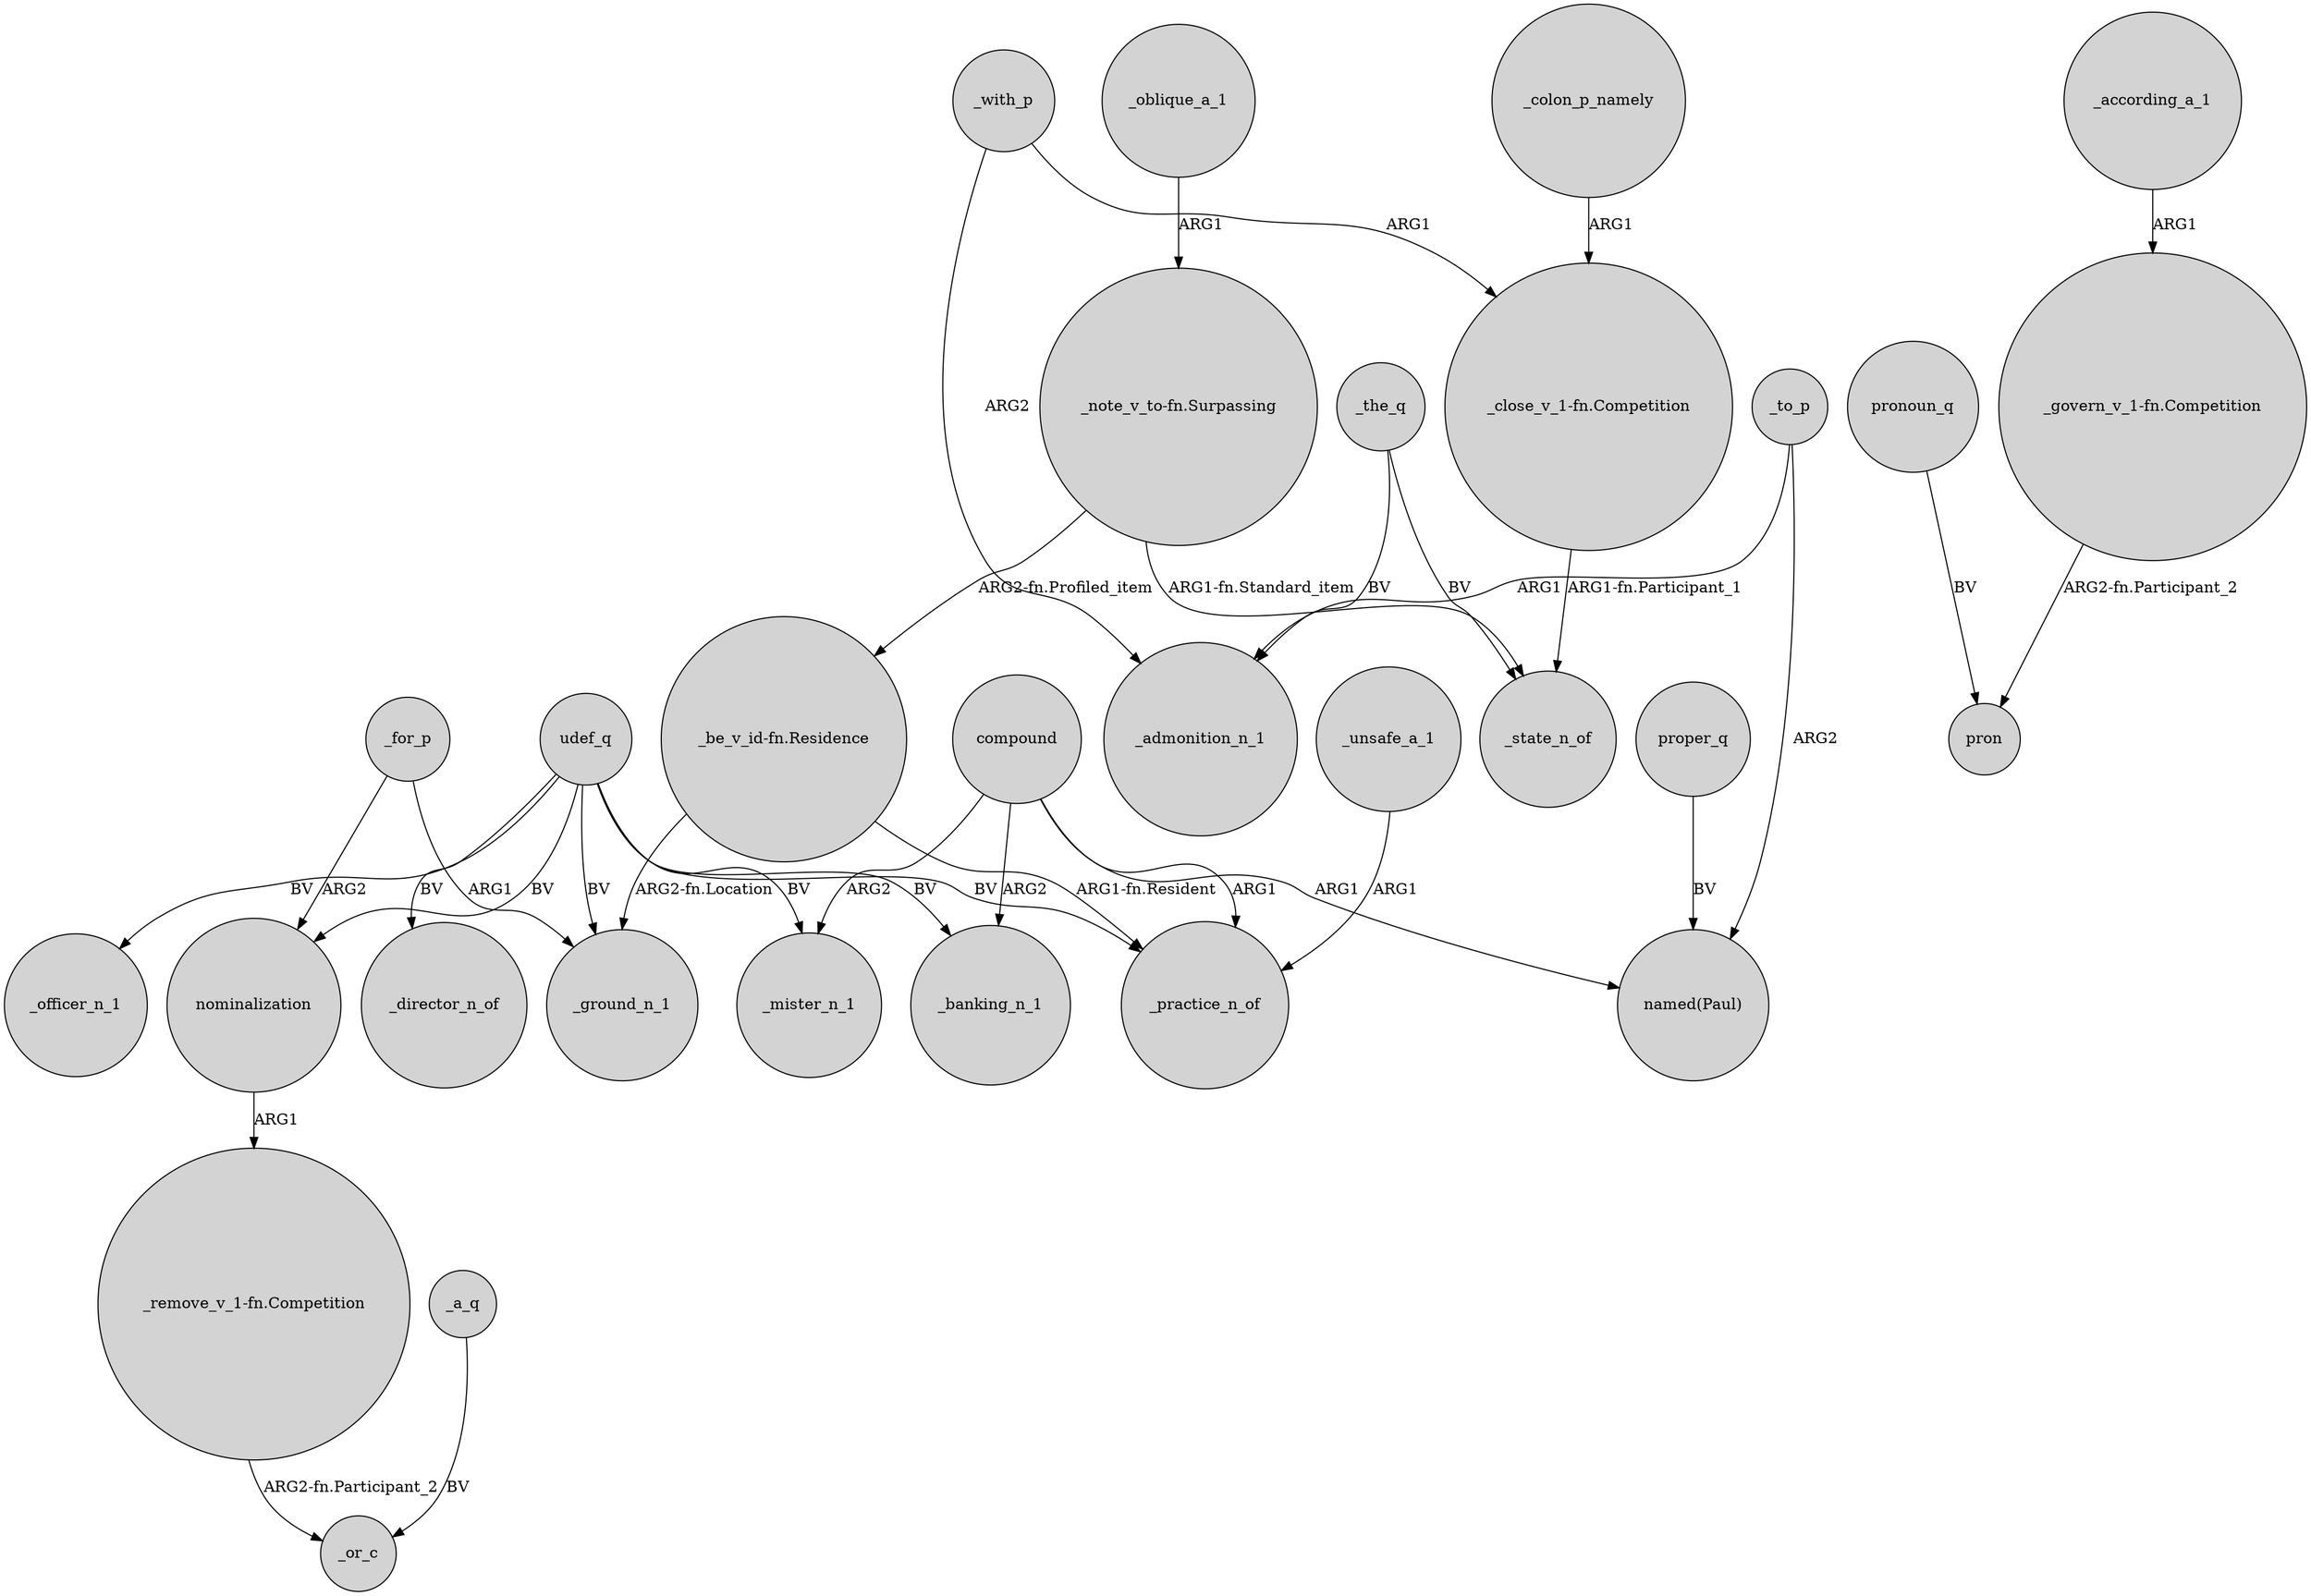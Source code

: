 digraph {
	node [shape=circle style=filled]
	udef_q -> _director_n_of [label=BV]
	_to_p -> _admonition_n_1 [label=ARG1]
	compound -> _mister_n_1 [label=ARG2]
	_to_p -> "named(Paul)" [label=ARG2]
	_with_p -> "_close_v_1-fn.Competition" [label=ARG1]
	_the_q -> _state_n_of [label=BV]
	_colon_p_namely -> "_close_v_1-fn.Competition" [label=ARG1]
	_with_p -> _admonition_n_1 [label=ARG2]
	_for_p -> _ground_n_1 [label=ARG1]
	nominalization -> "_remove_v_1-fn.Competition" [label=ARG1]
	udef_q -> nominalization [label=BV]
	"_govern_v_1-fn.Competition" -> pron [label="ARG2-fn.Participant_2"]
	"_be_v_id-fn.Residence" -> _practice_n_of [label="ARG1-fn.Resident"]
	"_remove_v_1-fn.Competition" -> _or_c [label="ARG2-fn.Participant_2"]
	udef_q -> _mister_n_1 [label=BV]
	compound -> _practice_n_of [label=ARG1]
	_according_a_1 -> "_govern_v_1-fn.Competition" [label=ARG1]
	_oblique_a_1 -> "_note_v_to-fn.Surpassing" [label=ARG1]
	"_note_v_to-fn.Surpassing" -> "_be_v_id-fn.Residence" [label="ARG2-fn.Profiled_item"]
	pronoun_q -> pron [label=BV]
	_a_q -> _or_c [label=BV]
	"_be_v_id-fn.Residence" -> _ground_n_1 [label="ARG2-fn.Location"]
	_the_q -> _admonition_n_1 [label=BV]
	compound -> "named(Paul)" [label=ARG1]
	udef_q -> _banking_n_1 [label=BV]
	proper_q -> "named(Paul)" [label=BV]
	_for_p -> nominalization [label=ARG2]
	compound -> _banking_n_1 [label=ARG2]
	"_close_v_1-fn.Competition" -> _state_n_of [label="ARG1-fn.Participant_1"]
	udef_q -> _officer_n_1 [label=BV]
	udef_q -> _practice_n_of [label=BV]
	"_note_v_to-fn.Surpassing" -> _state_n_of [label="ARG1-fn.Standard_item"]
	udef_q -> _ground_n_1 [label=BV]
	_unsafe_a_1 -> _practice_n_of [label=ARG1]
}
